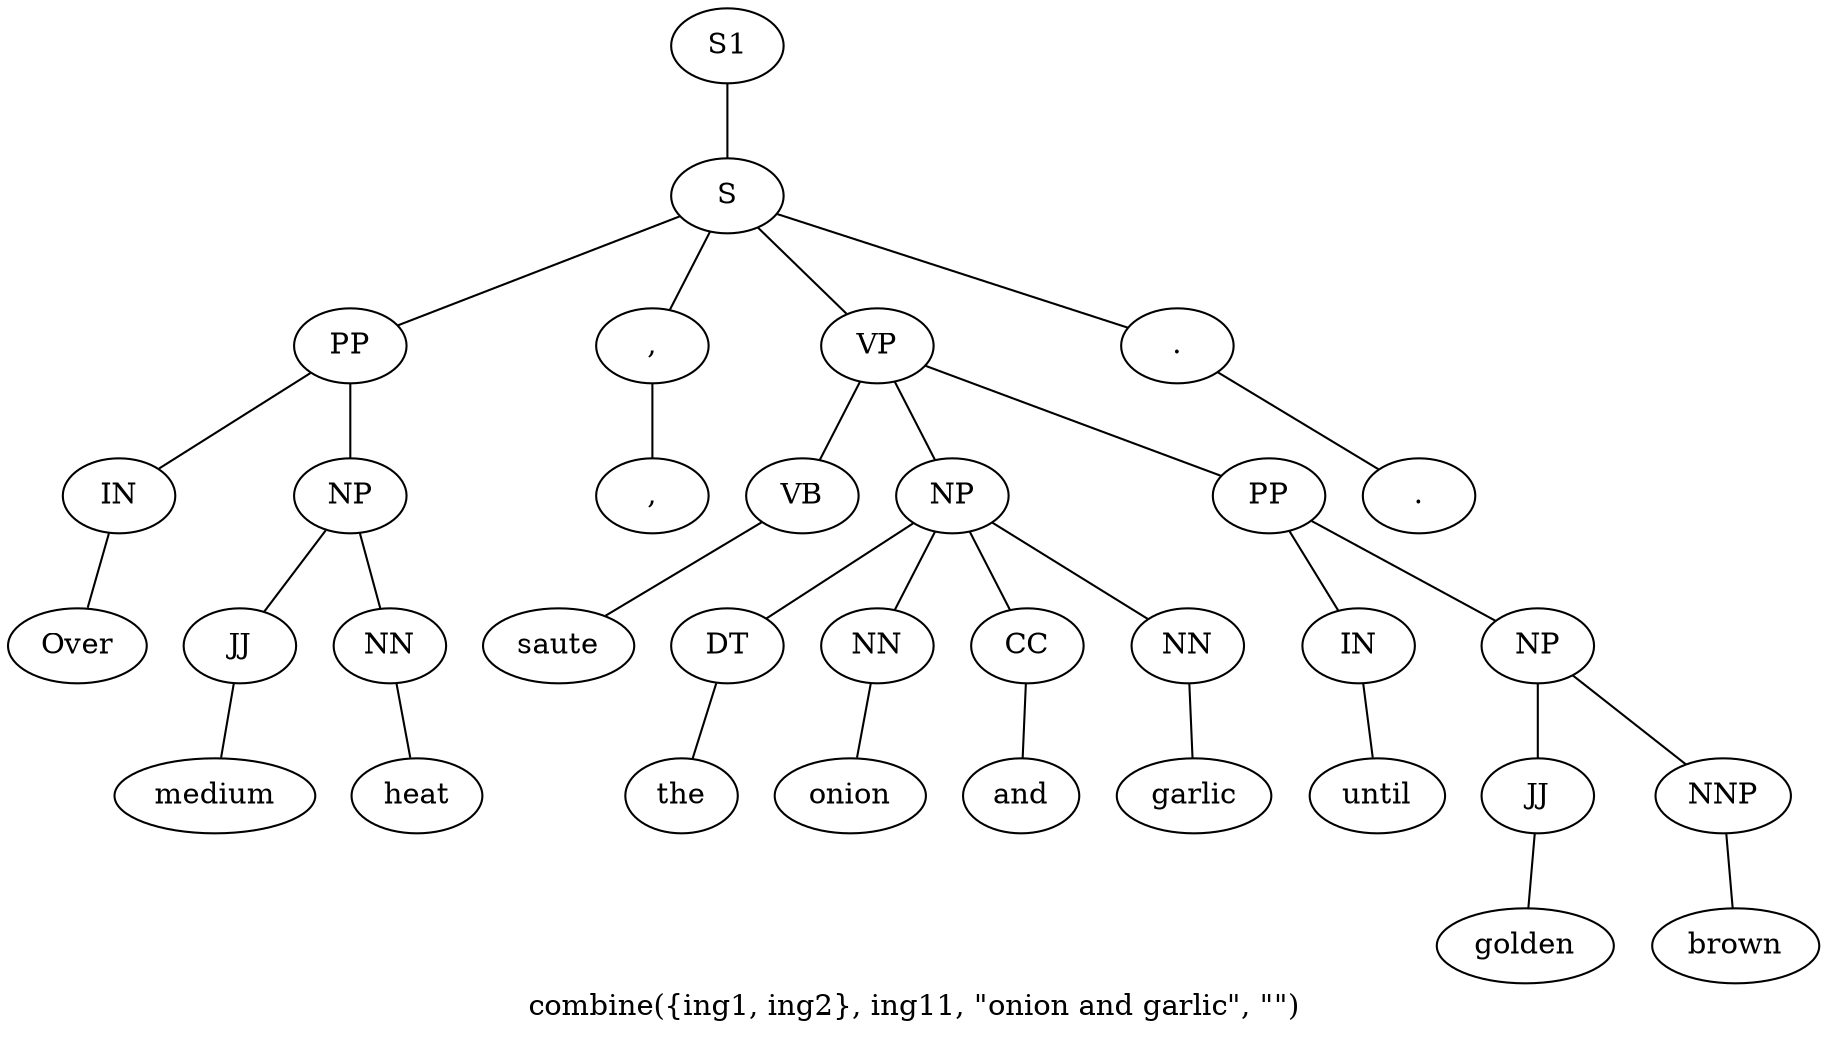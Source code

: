 graph SyntaxGraph {
	label = "combine({ing1, ing2}, ing11, \"onion and garlic\", \"\")";
	Node0 [label="S1"];
	Node1 [label="S"];
	Node2 [label="PP"];
	Node3 [label="IN"];
	Node4 [label="Over"];
	Node5 [label="NP"];
	Node6 [label="JJ"];
	Node7 [label="medium"];
	Node8 [label="NN"];
	Node9 [label="heat"];
	Node10 [label=","];
	Node11 [label=","];
	Node12 [label="VP"];
	Node13 [label="VB"];
	Node14 [label="saute"];
	Node15 [label="NP"];
	Node16 [label="DT"];
	Node17 [label="the"];
	Node18 [label="NN"];
	Node19 [label="onion"];
	Node20 [label="CC"];
	Node21 [label="and"];
	Node22 [label="NN"];
	Node23 [label="garlic"];
	Node24 [label="PP"];
	Node25 [label="IN"];
	Node26 [label="until"];
	Node27 [label="NP"];
	Node28 [label="JJ"];
	Node29 [label="golden"];
	Node30 [label="NNP"];
	Node31 [label="brown"];
	Node32 [label="."];
	Node33 [label="."];

	Node0 -- Node1;
	Node1 -- Node2;
	Node1 -- Node10;
	Node1 -- Node12;
	Node1 -- Node32;
	Node2 -- Node3;
	Node2 -- Node5;
	Node3 -- Node4;
	Node5 -- Node6;
	Node5 -- Node8;
	Node6 -- Node7;
	Node8 -- Node9;
	Node10 -- Node11;
	Node12 -- Node13;
	Node12 -- Node15;
	Node12 -- Node24;
	Node13 -- Node14;
	Node15 -- Node16;
	Node15 -- Node18;
	Node15 -- Node20;
	Node15 -- Node22;
	Node16 -- Node17;
	Node18 -- Node19;
	Node20 -- Node21;
	Node22 -- Node23;
	Node24 -- Node25;
	Node24 -- Node27;
	Node25 -- Node26;
	Node27 -- Node28;
	Node27 -- Node30;
	Node28 -- Node29;
	Node30 -- Node31;
	Node32 -- Node33;
}